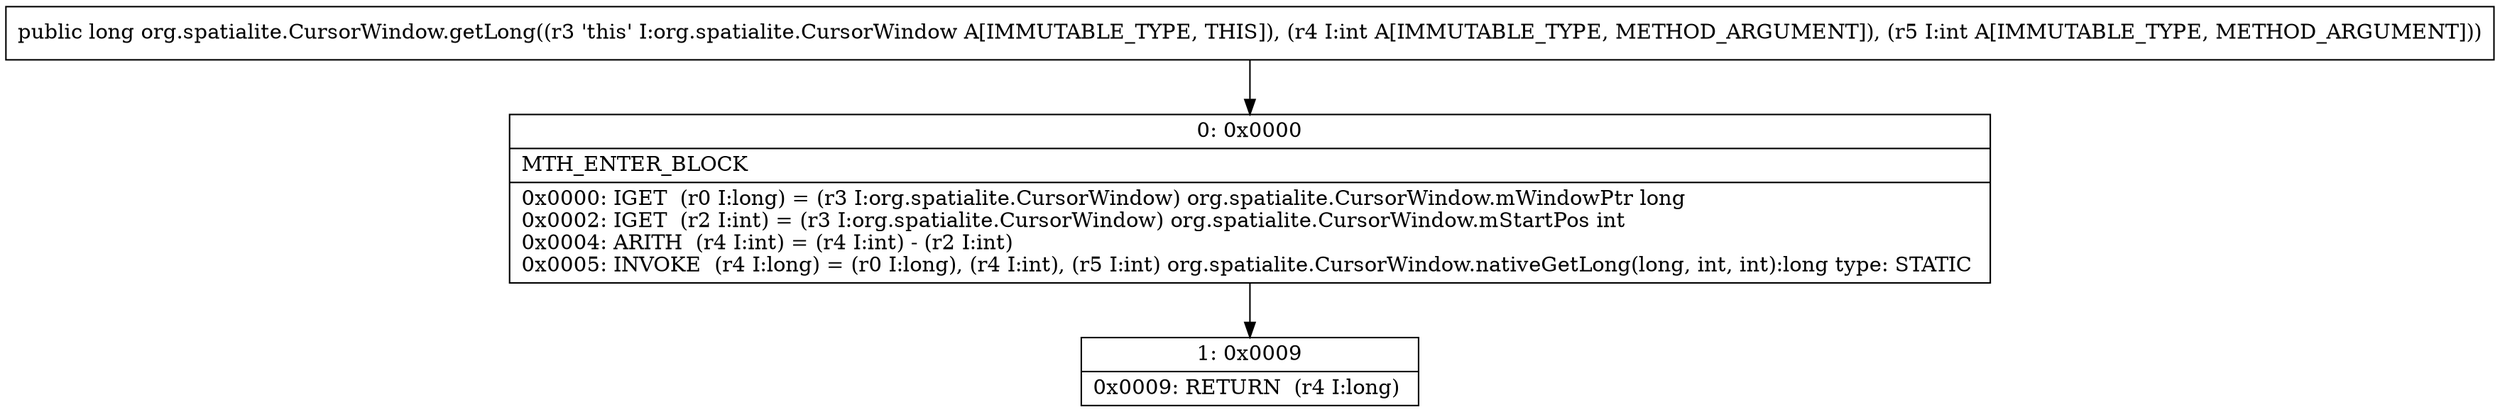 digraph "CFG fororg.spatialite.CursorWindow.getLong(II)J" {
Node_0 [shape=record,label="{0\:\ 0x0000|MTH_ENTER_BLOCK\l|0x0000: IGET  (r0 I:long) = (r3 I:org.spatialite.CursorWindow) org.spatialite.CursorWindow.mWindowPtr long \l0x0002: IGET  (r2 I:int) = (r3 I:org.spatialite.CursorWindow) org.spatialite.CursorWindow.mStartPos int \l0x0004: ARITH  (r4 I:int) = (r4 I:int) \- (r2 I:int) \l0x0005: INVOKE  (r4 I:long) = (r0 I:long), (r4 I:int), (r5 I:int) org.spatialite.CursorWindow.nativeGetLong(long, int, int):long type: STATIC \l}"];
Node_1 [shape=record,label="{1\:\ 0x0009|0x0009: RETURN  (r4 I:long) \l}"];
MethodNode[shape=record,label="{public long org.spatialite.CursorWindow.getLong((r3 'this' I:org.spatialite.CursorWindow A[IMMUTABLE_TYPE, THIS]), (r4 I:int A[IMMUTABLE_TYPE, METHOD_ARGUMENT]), (r5 I:int A[IMMUTABLE_TYPE, METHOD_ARGUMENT])) }"];
MethodNode -> Node_0;
Node_0 -> Node_1;
}

